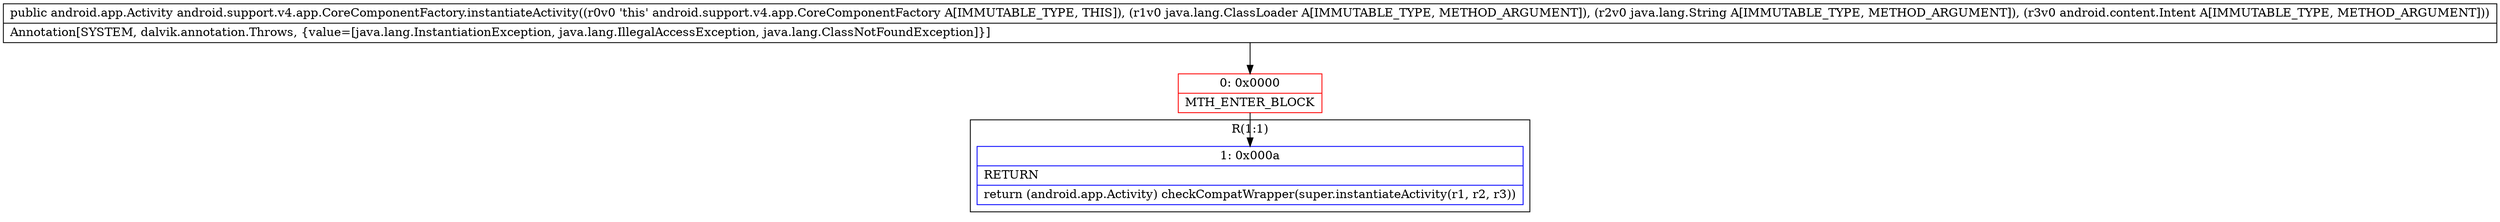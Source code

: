 digraph "CFG forandroid.support.v4.app.CoreComponentFactory.instantiateActivity(Ljava\/lang\/ClassLoader;Ljava\/lang\/String;Landroid\/content\/Intent;)Landroid\/app\/Activity;" {
subgraph cluster_Region_1689651233 {
label = "R(1:1)";
node [shape=record,color=blue];
Node_1 [shape=record,label="{1\:\ 0x000a|RETURN\l|return (android.app.Activity) checkCompatWrapper(super.instantiateActivity(r1, r2, r3))\l}"];
}
Node_0 [shape=record,color=red,label="{0\:\ 0x0000|MTH_ENTER_BLOCK\l}"];
MethodNode[shape=record,label="{public android.app.Activity android.support.v4.app.CoreComponentFactory.instantiateActivity((r0v0 'this' android.support.v4.app.CoreComponentFactory A[IMMUTABLE_TYPE, THIS]), (r1v0 java.lang.ClassLoader A[IMMUTABLE_TYPE, METHOD_ARGUMENT]), (r2v0 java.lang.String A[IMMUTABLE_TYPE, METHOD_ARGUMENT]), (r3v0 android.content.Intent A[IMMUTABLE_TYPE, METHOD_ARGUMENT]))  | Annotation[SYSTEM, dalvik.annotation.Throws, \{value=[java.lang.InstantiationException, java.lang.IllegalAccessException, java.lang.ClassNotFoundException]\}]\l}"];
MethodNode -> Node_0;
Node_0 -> Node_1;
}

